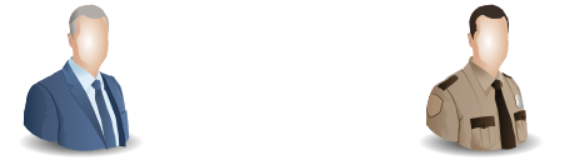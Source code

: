 <mxfile version="17.1.4" type="github"><diagram id="9UlREm9OfhOJLp-KsqfX" name="Page-1"><mxGraphModel dx="1422" dy="882" grid="1" gridSize="10" guides="1" tooltips="1" connect="1" arrows="1" fold="1" page="1" pageScale="1" pageWidth="3300" pageHeight="4681" math="0" shadow="0"><root><mxCell id="0"/><mxCell id="1" parent="0"/><mxCell id="0u92Ir4NWPzRiKvscEsE-1" value="" style="image;html=1;image=img/lib/clip_art/people/Suit_Man_Blue_128x128.png" vertex="1" parent="1"><mxGeometry x="240" y="560" width="80" height="80" as="geometry"/></mxCell><mxCell id="0u92Ir4NWPzRiKvscEsE-2" value="" style="image;html=1;image=img/lib/clip_art/people/Security_Man_128x128.png" vertex="1" parent="1"><mxGeometry x="440" y="560" width="80" height="80" as="geometry"/></mxCell></root></mxGraphModel></diagram></mxfile>